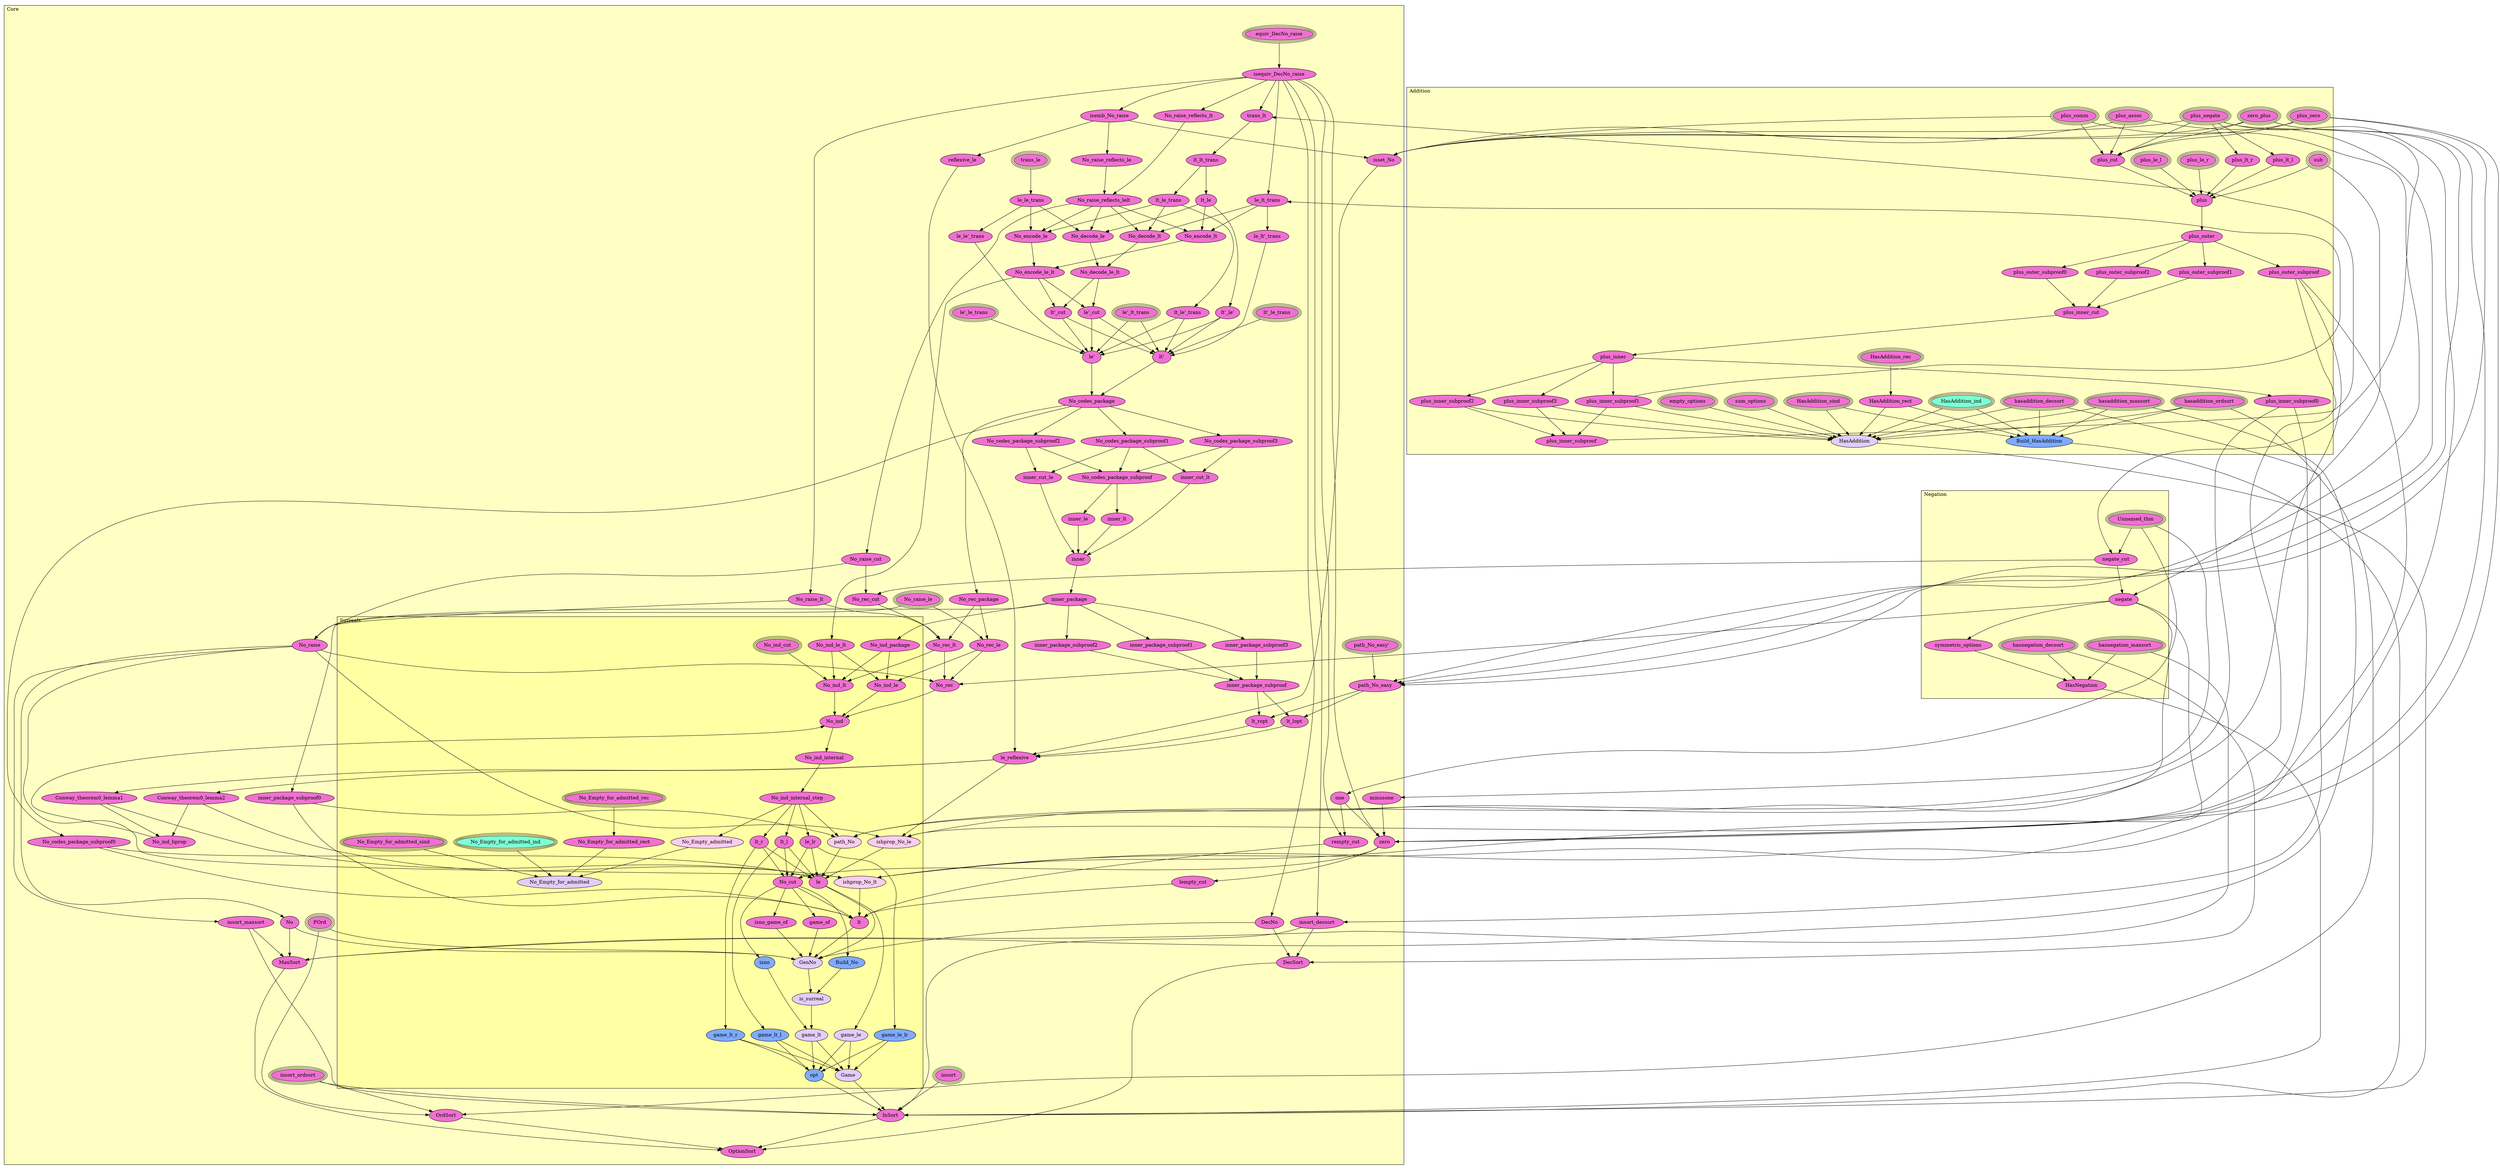 digraph HoTT_Spaces_No {
  graph [ratio=0.5]
  node [style=filled]
Addition_plus_negate [label="plus_negate", URL=<Addition.html#plus_negate>, peripheries=3, fillcolor="#F070D1"] ;
Addition_zero_plus [label="zero_plus", URL=<Addition.html#zero_plus>, peripheries=3, fillcolor="#F070D1"] ;
Core_Surreals_No_ind_cut [label="No_ind_cut", URL=<Core.html#Surreals.No_ind_cut>, peripheries=3, fillcolor="#F070D1"] ;
Addition_plus_zero [label="plus_zero", URL=<Addition.html#plus_zero>, peripheries=3, fillcolor="#F070D1"] ;
Core_Surreals_No_ind_le_lt [label="No_ind_le_lt", URL=<Core.html#Surreals.No_ind_le_lt>, fillcolor="#F070D1"] ;
Addition_plus_assoc [label="plus_assoc", URL=<Addition.html#plus_assoc>, peripheries=3, fillcolor="#F070D1"] ;
Core_Surreals_No_ind_package [label="No_ind_package", URL=<Core.html#Surreals.No_ind_package>, fillcolor="#F070D1"] ;
Addition_plus_comm [label="plus_comm", URL=<Addition.html#plus_comm>, peripheries=3, fillcolor="#F070D1"] ;
Core_Surreals_No_ind_lt [label="No_ind_lt", URL=<Core.html#Surreals.No_ind_lt>, fillcolor="#F070D1"] ;
Addition_plus_cut [label="plus_cut", URL=<Addition.html#plus_cut>, fillcolor="#F070D1"] ;
Core_Surreals_No_ind_le [label="No_ind_le", URL=<Core.html#Surreals.No_ind_le>, fillcolor="#F070D1"] ;
Addition_plus_lt_r [label="plus_lt_r", URL=<Addition.html#plus_lt_r>, fillcolor="#F070D1"] ;
Core_Surreals_No_ind [label="No_ind", URL=<Core.html#Surreals.No_ind>, fillcolor="#F070D1"] ;
Addition_plus_le_r [label="plus_le_r", URL=<Addition.html#plus_le_r>, peripheries=3, fillcolor="#F070D1"] ;
Core_Surreals_No_ind_internal [label="No_ind_internal", URL=<Core.html#Surreals.No_ind_internal>, fillcolor="#F070D1"] ;
Addition_plus_lt_l [label="plus_lt_l", URL=<Addition.html#plus_lt_l>, fillcolor="#F070D1"] ;
Core_Surreals_No_ind_internal_step [label="No_ind_internal_step", URL=<Core.html#Surreals.No_ind_internal_step>, fillcolor="#F070D1"] ;
Addition_plus_le_l [label="plus_le_l", URL=<Addition.html#plus_le_l>, peripheries=3, fillcolor="#F070D1"] ;
Core_Surreals_ishprop_No_lt [label="ishprop_No_lt", URL=<Core.html#Surreals.ishprop_No_lt>, fillcolor="#FACDEF"] ;
Addition_plus [label="plus", URL=<Addition.html#plus>, fillcolor="#F070D1"] ;
Core_Surreals_ishprop_No_le [label="ishprop_No_le", URL=<Core.html#Surreals.ishprop_No_le>, fillcolor="#FACDEF"] ;
Addition_plus_outer [label="plus_outer", URL=<Addition.html#plus_outer>, fillcolor="#F070D1"] ;
Core_Surreals_lt_r [label="lt_r", URL=<Core.html#Surreals.lt_r>, fillcolor="#F070D1"] ;
Addition_plus_outer_subproof2 [label="plus_outer_subproof2", URL=<Addition.html#plus_outer_subproof2>, fillcolor="#F070D1"] ;
Core_Surreals_lt_l [label="lt_l", URL=<Core.html#Surreals.lt_l>, fillcolor="#F070D1"] ;
Addition_plus_outer_subproof1 [label="plus_outer_subproof1", URL=<Addition.html#plus_outer_subproof1>, fillcolor="#F070D1"] ;
Core_Surreals_le_lr [label="le_lr", URL=<Core.html#Surreals.le_lr>, fillcolor="#F070D1"] ;
Addition_plus_outer_subproof0 [label="plus_outer_subproof0", URL=<Addition.html#plus_outer_subproof0>, fillcolor="#F070D1"] ;
Core_Surreals_path_No [label="path_No", URL=<Core.html#Surreals.path_No>, fillcolor="#FACDEF"] ;
Addition_plus_outer_subproof [label="plus_outer_subproof", URL=<Addition.html#plus_outer_subproof>, fillcolor="#F070D1"] ;
Core_Surreals_No_cut [label="No_cut", URL=<Core.html#Surreals.No_cut>, fillcolor="#F070D1"] ;
Addition_plus_inner_cut [label="plus_inner_cut", URL=<Addition.html#plus_inner_cut>, fillcolor="#F070D1"] ;
Core_Surreals_le [label="le", URL=<Core.html#Surreals.le>, fillcolor="#F070D1"] ;
Addition_plus_inner [label="plus_inner", URL=<Addition.html#plus_inner>, fillcolor="#F070D1"] ;
Core_Surreals_lt [label="lt", URL=<Core.html#Surreals.lt>, fillcolor="#F070D1"] ;
Addition_plus_inner_subproof3 [label="plus_inner_subproof3", URL=<Addition.html#plus_inner_subproof3>, fillcolor="#F070D1"] ;
Core_Surreals_isno_game_of [label="isno_game_of", URL=<Core.html#Surreals.isno_game_of>, fillcolor="#F070D1"] ;
Addition_plus_inner_subproof2 [label="plus_inner_subproof2", URL=<Addition.html#plus_inner_subproof2>, fillcolor="#F070D1"] ;
Core_Surreals_game_of [label="game_of", URL=<Core.html#Surreals.game_of>, fillcolor="#F070D1"] ;
Core_Surreals_Build_No [label="Build_No", URL=<Core.html#Surreals.Build_No>, fillcolor="#7FAAFF"] ;
Addition_plus_inner_subproof1 [label="plus_inner_subproof1", URL=<Addition.html#plus_inner_subproof1>, fillcolor="#F070D1"] ;
Core_Surreals_GenNo [label="GenNo", URL=<Core.html#Surreals.GenNo>, fillcolor="#E2CDFA"] ;
Addition_plus_inner_subproof0 [label="plus_inner_subproof0", URL=<Addition.html#plus_inner_subproof0>, fillcolor="#F070D1"] ;
Core_Surreals_isno [label="isno", URL=<Core.html#Surreals.isno>, fillcolor="#7FAAFF"] ;
Addition_plus_inner_subproof [label="plus_inner_subproof", URL=<Addition.html#plus_inner_subproof>, fillcolor="#F070D1"] ;
Core_Surreals_is_surreal [label="is_surreal", URL=<Core.html#Surreals.is_surreal>, fillcolor="#E2CDFA"] ;
Addition_hasaddition_decsort [label="hasaddition_decsort", URL=<Addition.html#hasaddition_decsort>, peripheries=3, fillcolor="#F070D1"] ;
Core_Surreals_game_lt_r [label="game_lt_r", URL=<Core.html#Surreals.game_lt_r>, fillcolor="#7FAAFF"] ;
Addition_hasaddition_ordsort [label="hasaddition_ordsort", URL=<Addition.html#hasaddition_ordsort>, peripheries=3, fillcolor="#F070D1"] ;
Core_Surreals_game_lt_l [label="game_lt_l", URL=<Core.html#Surreals.game_lt_l>, fillcolor="#7FAAFF"] ;
Addition_hasaddition_maxsort [label="hasaddition_maxsort", URL=<Addition.html#hasaddition_maxsort>, peripheries=3, fillcolor="#F070D1"] ;
Core_Surreals_game_lt [label="game_lt", URL=<Core.html#Surreals.game_lt>, fillcolor="#E2CDFA"] ;
Addition_sum_options [label="sum_options", URL=<Addition.html#sum_options>, peripheries=3, fillcolor="#F070D1"] ;
Core_Surreals_game_le_lr [label="game_le_lr", URL=<Core.html#Surreals.game_le_lr>, fillcolor="#7FAAFF"] ;
Addition_empty_options [label="empty_options", URL=<Addition.html#empty_options>, peripheries=3, fillcolor="#F070D1"] ;
Core_Surreals_game_le [label="game_le", URL=<Core.html#Surreals.game_le>, fillcolor="#E2CDFA"] ;
Addition_HasAddition_sind [label="HasAddition_sind", URL=<Addition.html#HasAddition_sind>, peripheries=3, fillcolor="#F070D1"] ;
Core_Surreals_opt [label="opt", URL=<Core.html#Surreals.opt>, fillcolor="#7FAAFF"] ;
Addition_HasAddition_rec [label="HasAddition_rec", URL=<Addition.html#HasAddition_rec>, peripheries=3, fillcolor="#F070D1"] ;
Core_Surreals_Game [label="Game", URL=<Core.html#Surreals.Game>, fillcolor="#E2CDFA"] ;
Addition_HasAddition_ind [label="HasAddition_ind", URL=<Addition.html#HasAddition_ind>, peripheries=3, fillcolor="#7FFFD4"] ;
Core_Surreals_No_Empty_admitted [label="No_Empty_admitted", URL=<Core.html#Surreals.No_Empty_admitted>, fillcolor="#FACDEF"] ;
Addition_HasAddition_rect [label="HasAddition_rect", URL=<Addition.html#HasAddition_rect>, fillcolor="#F070D1"] ;
Addition_Build_HasAddition [label="Build_HasAddition", URL=<Addition.html#Build_HasAddition>, fillcolor="#7FAAFF"] ;
Core_Surreals_No_Empty_for_admitted_sind [label="No_Empty_for_admitted_sind", URL=<Core.html#Surreals.No_Empty_for_admitted_sind>, peripheries=3, fillcolor="#F070D1"] ;
Addition_HasAddition [label="HasAddition", URL=<Addition.html#HasAddition>, fillcolor="#E2CDFA"] ;
Core_Surreals_No_Empty_for_admitted_rec [label="No_Empty_for_admitted_rec", URL=<Core.html#Surreals.No_Empty_for_admitted_rec>, peripheries=3, fillcolor="#F070D1"] ;
Core_Surreals_No_Empty_for_admitted_ind [label="No_Empty_for_admitted_ind", URL=<Core.html#Surreals.No_Empty_for_admitted_ind>, peripheries=3, fillcolor="#7FFFD4"] ;
Core_Surreals_No_Empty_for_admitted_rect [label="No_Empty_for_admitted_rect", URL=<Core.html#Surreals.No_Empty_for_admitted_rect>, fillcolor="#F070D1"] ;
Core_Surreals_No_Empty_for_admitted [label="No_Empty_for_admitted", URL=<Core.html#Surreals.No_Empty_for_admitted>, fillcolor="#E2CDFA"] ;
Negation_Unnamed_thm [label="Unnamed_thm", URL=<Negation.html#Unnamed_thm>, peripheries=3, fillcolor="#F070D1"] ;
Negation_negate_cut [label="negate_cut", URL=<Negation.html#negate_cut>, fillcolor="#F070D1"] ;
Negation_negate [label="negate", URL=<Negation.html#negate>, fillcolor="#F070D1"] ;
Negation_hasnegation_decsort [label="hasnegation_decsort", URL=<Negation.html#hasnegation_decsort>, peripheries=3, fillcolor="#F070D1"] ;
Negation_hasnegation_maxsort [label="hasnegation_maxsort", URL=<Negation.html#hasnegation_maxsort>, peripheries=3, fillcolor="#F070D1"] ;
Negation_symmetric_options [label="symmetric_options", URL=<Negation.html#symmetric_options>, fillcolor="#F070D1"] ;
Negation_HasNegation [label="HasNegation", URL=<Negation.html#HasNegation>, fillcolor="#F070D1"] ;
Core_equiv_DecNo_raise [label="equiv_DecNo_raise", URL=<Core.html#equiv_DecNo_raise>, peripheries=3, fillcolor="#F070D1"] ;
Core_isequiv_DecNo_raise [label="isequiv_DecNo_raise", URL=<Core.html#isequiv_DecNo_raise>, fillcolor="#F070D1"] ;
Core_insort_decsort [label="insort_decsort", URL=<Core.html#insort_decsort>, fillcolor="#F070D1"] ;
Core_DecNo [label="DecNo", URL=<Core.html#DecNo>, fillcolor="#F070D1"] ;
Core_DecSort [label="DecSort", URL=<Core.html#DecSort>, fillcolor="#F070D1"] ;
Core_insort_ordsort [label="insort_ordsort", URL=<Core.html#insort_ordsort>, peripheries=3, fillcolor="#F070D1"] ;
Core_POrd [label="POrd", URL=<Core.html#POrd>, peripheries=3, fillcolor="#F070D1"] ;
Core_OrdSort [label="OrdSort", URL=<Core.html#OrdSort>, fillcolor="#F070D1"] ;
Core_isemb_No_raise [label="isemb_No_raise", URL=<Core.html#isemb_No_raise>, fillcolor="#F070D1"] ;
Core_No_raise_reflects_lt [label="No_raise_reflects_lt", URL=<Core.html#No_raise_reflects_lt>, fillcolor="#F070D1"] ;
Core_No_raise_reflects_le [label="No_raise_reflects_le", URL=<Core.html#No_raise_reflects_le>, fillcolor="#F070D1"] ;
Core_No_raise_reflects_lelt [label="No_raise_reflects_lelt", URL=<Core.html#No_raise_reflects_lelt>, fillcolor="#F070D1"] ;
Core_No_raise_lt [label="No_raise_lt", URL=<Core.html#No_raise_lt>, fillcolor="#F070D1"] ;
Core_No_raise_le [label="No_raise_le", URL=<Core.html#No_raise_le>, peripheries=3, fillcolor="#F070D1"] ;
Core_No_raise_cut [label="No_raise_cut", URL=<Core.html#No_raise_cut>, fillcolor="#F070D1"] ;
Core_No_raise [label="No_raise", URL=<Core.html#No_raise>, fillcolor="#F070D1"] ;
Core_insort_maxsort [label="insort_maxsort", URL=<Core.html#insort_maxsort>, fillcolor="#F070D1"] ;
Core_No [label="No", URL=<Core.html#No>, fillcolor="#F070D1"] ;
Core_MaxSort [label="MaxSort", URL=<Core.html#MaxSort>, fillcolor="#F070D1"] ;
Core_trans_lt [label="trans_lt", URL=<Core.html#trans_lt>, fillcolor="#F070D1"] ;
Core_lt_lt_trans [label="lt_lt_trans", URL=<Core.html#lt_lt_trans>, fillcolor="#F070D1"] ;
Core_lt_le_trans [label="lt_le_trans", URL=<Core.html#lt_le_trans>, fillcolor="#F070D1"] ;
Core_le_lt_trans [label="le_lt_trans", URL=<Core.html#le_lt_trans>, fillcolor="#F070D1"] ;
Core_trans_le [label="trans_le", URL=<Core.html#trans_le>, peripheries=3, fillcolor="#F070D1"] ;
Core_le_le_trans [label="le_le_trans", URL=<Core.html#le_le_trans>, fillcolor="#F070D1"] ;
Core_lt_le [label="lt_le", URL=<Core.html#lt_le>, fillcolor="#F070D1"] ;
Core_No_decode_lt [label="No_decode_lt", URL=<Core.html#No_decode_lt>, fillcolor="#F070D1"] ;
Core_No_decode_le [label="No_decode_le", URL=<Core.html#No_decode_le>, fillcolor="#F070D1"] ;
Core_No_encode_lt [label="No_encode_lt", URL=<Core.html#No_encode_lt>, fillcolor="#F070D1"] ;
Core_No_encode_le [label="No_encode_le", URL=<Core.html#No_encode_le>, fillcolor="#F070D1"] ;
Core_No_decode_le_lt [label="No_decode_le_lt", URL=<Core.html#No_decode_le_lt>, fillcolor="#F070D1"] ;
Core_No_encode_le_lt [label="No_encode_le_lt", URL=<Core.html#No_encode_le_lt>, fillcolor="#F070D1"] ;
Core_lt__cut [label="lt'_cut", URL=<Core.html#lt'_cut>, fillcolor="#F070D1"] ;
Core_le__cut [label="le'_cut", URL=<Core.html#le'_cut>, fillcolor="#F070D1"] ;
Core_lt__le_trans [label="lt'_le_trans", URL=<Core.html#lt'_le_trans>, peripheries=3, fillcolor="#F070D1"] ;
Core_le__lt_trans [label="le'_lt_trans", URL=<Core.html#le'_lt_trans>, peripheries=3, fillcolor="#F070D1"] ;
Core_le__le_trans [label="le'_le_trans", URL=<Core.html#le'_le_trans>, peripheries=3, fillcolor="#F070D1"] ;
Core_lt_le__trans [label="lt_le'_trans", URL=<Core.html#lt_le'_trans>, fillcolor="#F070D1"] ;
Core_le_lt__trans [label="le_lt'_trans", URL=<Core.html#le_lt'_trans>, fillcolor="#F070D1"] ;
Core_le_le__trans [label="le_le'_trans", URL=<Core.html#le_le'_trans>, fillcolor="#F070D1"] ;
Core_lt__le_ [label="lt'_le'", URL=<Core.html#lt'_le'>, fillcolor="#F070D1"] ;
Core_lt_ [label="lt'", URL=<Core.html#lt'>, fillcolor="#F070D1"] ;
Core_le_ [label="le'", URL=<Core.html#le'>, fillcolor="#F070D1"] ;
Core_No_codes_package [label="No_codes_package", URL=<Core.html#No_codes_package>, fillcolor="#F070D1"] ;
Core_No_codes_package_subproof3 [label="No_codes_package_subproof3", URL=<Core.html#No_codes_package_subproof3>, fillcolor="#F070D1"] ;
Core_No_codes_package_subproof2 [label="No_codes_package_subproof2", URL=<Core.html#No_codes_package_subproof2>, fillcolor="#F070D1"] ;
Core_No_codes_package_subproof1 [label="No_codes_package_subproof1", URL=<Core.html#No_codes_package_subproof1>, fillcolor="#F070D1"] ;
Core_No_codes_package_subproof0 [label="No_codes_package_subproof0", URL=<Core.html#No_codes_package_subproof0>, fillcolor="#F070D1"] ;
Core_No_codes_package_subproof [label="No_codes_package_subproof", URL=<Core.html#No_codes_package_subproof>, fillcolor="#F070D1"] ;
Core_inner_lt [label="inner_lt", URL=<Core.html#inner_lt>, fillcolor="#F070D1"] ;
Core_inner_le [label="inner_le", URL=<Core.html#inner_le>, fillcolor="#F070D1"] ;
Core_inner_cut_lt [label="inner_cut_lt", URL=<Core.html#inner_cut_lt>, fillcolor="#F070D1"] ;
Core_inner_cut_le [label="inner_cut_le", URL=<Core.html#inner_cut_le>, fillcolor="#F070D1"] ;
Core_inner [label="inner", URL=<Core.html#inner>, fillcolor="#F070D1"] ;
Core_inner_package [label="inner_package", URL=<Core.html#inner_package>, fillcolor="#F070D1"] ;
Core_inner_package_subproof3 [label="inner_package_subproof3", URL=<Core.html#inner_package_subproof3>, fillcolor="#F070D1"] ;
Core_inner_package_subproof2 [label="inner_package_subproof2", URL=<Core.html#inner_package_subproof2>, fillcolor="#F070D1"] ;
Core_inner_package_subproof1 [label="inner_package_subproof1", URL=<Core.html#inner_package_subproof1>, fillcolor="#F070D1"] ;
Core_inner_package_subproof0 [label="inner_package_subproof0", URL=<Core.html#inner_package_subproof0>, fillcolor="#F070D1"] ;
Core_inner_package_subproof [label="inner_package_subproof", URL=<Core.html#inner_package_subproof>, fillcolor="#F070D1"] ;
Core_path_No_easy_ [label="path_No_easy'", URL=<Core.html#path_No_easy'>, peripheries=3, fillcolor="#F070D1"] ;
Core_path_No_easy [label="path_No_easy", URL=<Core.html#path_No_easy>, fillcolor="#F070D1"] ;
Core_isset_No [label="isset_No", URL=<Core.html#isset_No>, fillcolor="#F070D1"] ;
Core_lt_ropt [label="lt_ropt", URL=<Core.html#lt_ropt>, fillcolor="#F070D1"] ;
Core_lt_lopt [label="lt_lopt", URL=<Core.html#lt_lopt>, fillcolor="#F070D1"] ;
Core_reflexive_le [label="reflexive_le", URL=<Core.html#reflexive_le>, fillcolor="#F070D1"] ;
Core_le_reflexive [label="le_reflexive", URL=<Core.html#le_reflexive>, fillcolor="#F070D1"] ;
Core_Conway_theorem0_lemma2 [label="Conway_theorem0_lemma2", URL=<Core.html#Conway_theorem0_lemma2>, fillcolor="#F070D1"] ;
Core_Conway_theorem0_lemma1 [label="Conway_theorem0_lemma1", URL=<Core.html#Conway_theorem0_lemma1>, fillcolor="#F070D1"] ;
Core_No_rec_cut [label="No_rec_cut", URL=<Core.html#No_rec_cut>, fillcolor="#F070D1"] ;
Core_No_rec_package [label="No_rec_package", URL=<Core.html#No_rec_package>, fillcolor="#F070D1"] ;
Core_No_rec_lt [label="No_rec_lt", URL=<Core.html#No_rec_lt>, fillcolor="#F070D1"] ;
Core_No_rec_le [label="No_rec_le", URL=<Core.html#No_rec_le>, fillcolor="#F070D1"] ;
Core_No_rec [label="No_rec", URL=<Core.html#No_rec>, fillcolor="#F070D1"] ;
Core_No_ind_hprop [label="No_ind_hprop", URL=<Core.html#No_ind_hprop>, fillcolor="#F070D1"] ;
Core_minusone [label="minusone", URL=<Core.html#minusone>, fillcolor="#F070D1"] ;
Core_one [label="one", URL=<Core.html#one>, fillcolor="#F070D1"] ;
Core_zero [label="zero", URL=<Core.html#zero>, fillcolor="#F070D1"] ;
Core_lempty_cut [label="lempty_cut", URL=<Core.html#lempty_cut>, fillcolor="#F070D1"] ;
Core_rempty_cut [label="rempty_cut", URL=<Core.html#rempty_cut>, fillcolor="#F070D1"] ;
Core_insort [label="insort", URL=<Core.html#insort>, peripheries=3, fillcolor="#F070D1"] ;
Core_InSort [label="InSort", URL=<Core.html#InSort>, fillcolor="#F070D1"] ;
Core_OptionSort [label="OptionSort", URL=<Core.html#OptionSort>, fillcolor="#F070D1"] ;
Addition_sub [label="sub", URL=<Addition.html#sub>, peripheries=3, fillcolor="#F070D1"] ;
  Addition_plus_negate -> Negation_negate_cut [] ;
  Addition_plus_negate -> Core_isset_No [] ;
  Addition_plus_negate -> Core_zero [] ;
  Addition_plus_negate -> Addition_plus_cut [] ;
  Addition_plus_negate -> Addition_plus_lt_r [] ;
  Addition_plus_negate -> Addition_plus_lt_l [] ;
  Addition_zero_plus -> Core_path_No_easy [] ;
  Addition_zero_plus -> Core_isset_No [] ;
  Addition_zero_plus -> Core_zero [] ;
  Addition_zero_plus -> Addition_plus_cut [] ;
  Core_Surreals_No_ind_cut -> Core_Surreals_No_ind_lt [] ;
  Addition_plus_zero -> Core_path_No_easy [] ;
  Addition_plus_zero -> Core_isset_No [] ;
  Addition_plus_zero -> Core_zero [] ;
  Addition_plus_zero -> Addition_plus_cut [] ;
  Core_Surreals_No_ind_le_lt -> Core_Surreals_No_ind_lt [] ;
  Core_Surreals_No_ind_le_lt -> Core_Surreals_No_ind_le [] ;
  Addition_plus_assoc -> Core_path_No_easy [] ;
  Addition_plus_assoc -> Core_isset_No [] ;
  Addition_plus_assoc -> Addition_plus_cut [] ;
  Core_Surreals_No_ind_package -> Core_Surreals_No_ind_lt [] ;
  Core_Surreals_No_ind_package -> Core_Surreals_No_ind_le [] ;
  Addition_plus_comm -> Core_path_No_easy [] ;
  Addition_plus_comm -> Core_isset_No [] ;
  Addition_plus_comm -> Addition_plus_cut [] ;
  Core_Surreals_No_ind_lt -> Core_Surreals_No_ind [] ;
  Addition_plus_cut -> Addition_plus [] ;
  Core_Surreals_No_ind_le -> Core_Surreals_No_ind [] ;
  Addition_plus_lt_r -> Addition_plus [] ;
  Core_Surreals_No_ind -> Core_Surreals_No_ind_internal [] ;
  Addition_plus_le_r -> Addition_plus [] ;
  Core_Surreals_No_ind_internal -> Core_Surreals_No_ind_internal_step [] ;
  Addition_plus_lt_l -> Addition_plus [] ;
  Core_Surreals_No_ind_internal_step -> Core_Surreals_lt_r [] ;
  Core_Surreals_No_ind_internal_step -> Core_Surreals_lt_l [] ;
  Core_Surreals_No_ind_internal_step -> Core_Surreals_le_lr [] ;
  Core_Surreals_No_ind_internal_step -> Core_Surreals_path_No [] ;
  Core_Surreals_No_ind_internal_step -> Core_Surreals_No_Empty_admitted [] ;
  Addition_plus_le_l -> Addition_plus [] ;
  Core_Surreals_ishprop_No_lt -> Core_Surreals_lt [] ;
  Addition_plus -> Addition_plus_outer [] ;
  Core_Surreals_ishprop_No_le -> Core_Surreals_le [] ;
  Addition_plus_outer -> Addition_plus_outer_subproof2 [] ;
  Addition_plus_outer -> Addition_plus_outer_subproof1 [] ;
  Addition_plus_outer -> Addition_plus_outer_subproof0 [] ;
  Addition_plus_outer -> Addition_plus_outer_subproof [] ;
  Core_Surreals_lt_r -> Core_Surreals_No_cut [] ;
  Core_Surreals_lt_r -> Core_Surreals_le [] ;
  Core_Surreals_lt_r -> Core_Surreals_game_lt_r [] ;
  Addition_plus_outer_subproof2 -> Addition_plus_inner_cut [] ;
  Core_Surreals_lt_l -> Core_Surreals_No_cut [] ;
  Core_Surreals_lt_l -> Core_Surreals_le [] ;
  Core_Surreals_lt_l -> Core_Surreals_game_lt_l [] ;
  Addition_plus_outer_subproof1 -> Addition_plus_inner_cut [] ;
  Core_Surreals_le_lr -> Core_Surreals_No_cut [] ;
  Core_Surreals_le_lr -> Core_Surreals_le [] ;
  Core_Surreals_le_lr -> Core_Surreals_game_le_lr [] ;
  Addition_plus_outer_subproof0 -> Addition_plus_inner_cut [] ;
  Core_Surreals_path_No -> Core_Surreals_le [] ;
  Addition_plus_outer_subproof -> Core_Surreals_ishprop_No_lt [] ;
  Addition_plus_outer_subproof -> Core_Surreals_ishprop_No_le [] ;
  Addition_plus_outer_subproof -> Core_Surreals_path_No [] ;
  Core_Surreals_No_cut -> Core_Surreals_lt [] ;
  Core_Surreals_No_cut -> Core_Surreals_isno_game_of [] ;
  Core_Surreals_No_cut -> Core_Surreals_game_of [] ;
  Core_Surreals_No_cut -> Core_Surreals_Build_No [] ;
  Core_Surreals_No_cut -> Core_Surreals_isno [] ;
  Addition_plus_inner_cut -> Addition_plus_inner [] ;
  Core_Surreals_le -> Core_Surreals_GenNo [] ;
  Core_Surreals_le -> Core_Surreals_game_le [] ;
  Addition_plus_inner -> Addition_plus_inner_subproof3 [] ;
  Addition_plus_inner -> Addition_plus_inner_subproof2 [] ;
  Addition_plus_inner -> Addition_plus_inner_subproof1 [] ;
  Addition_plus_inner -> Addition_plus_inner_subproof0 [] ;
  Core_Surreals_lt -> Core_Surreals_GenNo [] ;
  Addition_plus_inner_subproof3 -> Addition_plus_inner_subproof [] ;
  Addition_plus_inner_subproof3 -> Addition_HasAddition [] ;
  Core_Surreals_isno_game_of -> Core_Surreals_GenNo [] ;
  Addition_plus_inner_subproof2 -> Addition_plus_inner_subproof [] ;
  Addition_plus_inner_subproof2 -> Addition_HasAddition [] ;
  Core_Surreals_game_of -> Core_Surreals_GenNo [] ;
  Core_Surreals_Build_No -> Core_Surreals_is_surreal [] ;
  Addition_plus_inner_subproof1 -> Core_le_lt_trans [] ;
  Addition_plus_inner_subproof1 -> Addition_plus_inner_subproof [] ;
  Addition_plus_inner_subproof1 -> Addition_HasAddition [] ;
  Core_Surreals_GenNo -> Core_Surreals_is_surreal [] ;
  Addition_plus_inner_subproof0 -> Core_Surreals_ishprop_No_lt [] ;
  Addition_plus_inner_subproof0 -> Core_Surreals_path_No [] ;
  Core_Surreals_isno -> Core_Surreals_game_lt [] ;
  Addition_plus_inner_subproof -> Core_trans_lt [] ;
  Core_Surreals_is_surreal -> Core_Surreals_game_lt [] ;
  Addition_hasaddition_decsort -> Core_insort_decsort [] ;
  Addition_hasaddition_decsort -> Addition_Build_HasAddition [] ;
  Addition_hasaddition_decsort -> Addition_HasAddition [] ;
  Core_Surreals_game_lt_r -> Core_Surreals_opt [] ;
  Core_Surreals_game_lt_r -> Core_Surreals_Game [] ;
  Addition_hasaddition_ordsort -> Core_OrdSort [] ;
  Addition_hasaddition_ordsort -> Addition_Build_HasAddition [] ;
  Addition_hasaddition_ordsort -> Addition_HasAddition [] ;
  Core_Surreals_game_lt_l -> Core_Surreals_opt [] ;
  Core_Surreals_game_lt_l -> Core_Surreals_Game [] ;
  Addition_hasaddition_maxsort -> Core_MaxSort [] ;
  Addition_hasaddition_maxsort -> Addition_Build_HasAddition [] ;
  Addition_hasaddition_maxsort -> Addition_HasAddition [] ;
  Core_Surreals_game_lt -> Core_Surreals_opt [] ;
  Core_Surreals_game_lt -> Core_Surreals_Game [] ;
  Addition_sum_options -> Addition_HasAddition [] ;
  Core_Surreals_game_le_lr -> Core_Surreals_opt [] ;
  Core_Surreals_game_le_lr -> Core_Surreals_Game [] ;
  Addition_empty_options -> Addition_HasAddition [] ;
  Core_Surreals_game_le -> Core_Surreals_opt [] ;
  Core_Surreals_game_le -> Core_Surreals_Game [] ;
  Addition_HasAddition_sind -> Addition_Build_HasAddition [] ;
  Addition_HasAddition_sind -> Addition_HasAddition [] ;
  Core_Surreals_opt -> Core_InSort [] ;
  Addition_HasAddition_rec -> Addition_HasAddition_rect [] ;
  Core_Surreals_Game -> Core_InSort [] ;
  Addition_HasAddition_ind -> Addition_Build_HasAddition [] ;
  Addition_HasAddition_ind -> Addition_HasAddition [] ;
  Core_Surreals_No_Empty_admitted -> Core_Surreals_No_Empty_for_admitted [] ;
  Addition_HasAddition_rect -> Addition_Build_HasAddition [] ;
  Addition_HasAddition_rect -> Addition_HasAddition [] ;
  Addition_Build_HasAddition -> Core_InSort [] ;
  Core_Surreals_No_Empty_for_admitted_sind -> Core_Surreals_No_Empty_for_admitted [] ;
  Addition_HasAddition -> Core_InSort [] ;
  Core_Surreals_No_Empty_for_admitted_rec -> Core_Surreals_No_Empty_for_admitted_rect [] ;
  Core_Surreals_No_Empty_for_admitted_ind -> Core_Surreals_No_Empty_for_admitted [] ;
  Core_Surreals_No_Empty_for_admitted_rect -> Core_Surreals_No_Empty_for_admitted [] ;
  Negation_Unnamed_thm -> Negation_negate_cut [] ;
  Negation_Unnamed_thm -> Core_minusone [] ;
  Negation_Unnamed_thm -> Core_one [] ;
  Negation_negate_cut -> Negation_negate [] ;
  Negation_negate_cut -> Core_No_rec_cut [] ;
  Negation_negate -> Core_Surreals_ishprop_No_lt [] ;
  Negation_negate -> Core_Surreals_ishprop_No_le [] ;
  Negation_negate -> Negation_symmetric_options [] ;
  Negation_negate -> Core_No_rec [] ;
  Negation_hasnegation_decsort -> Negation_HasNegation [] ;
  Negation_hasnegation_decsort -> Core_DecSort [] ;
  Negation_hasnegation_maxsort -> Negation_HasNegation [] ;
  Negation_hasnegation_maxsort -> Core_MaxSort [] ;
  Negation_symmetric_options -> Negation_HasNegation [] ;
  Negation_HasNegation -> Core_InSort [] ;
  Core_equiv_DecNo_raise -> Core_isequiv_DecNo_raise [] ;
  Core_isequiv_DecNo_raise -> Core_insort_decsort [] ;
  Core_isequiv_DecNo_raise -> Core_DecNo [] ;
  Core_isequiv_DecNo_raise -> Core_isemb_No_raise [] ;
  Core_isequiv_DecNo_raise -> Core_No_raise_reflects_lt [] ;
  Core_isequiv_DecNo_raise -> Core_No_raise_lt [] ;
  Core_isequiv_DecNo_raise -> Core_trans_lt [] ;
  Core_isequiv_DecNo_raise -> Core_le_lt_trans [] ;
  Core_isequiv_DecNo_raise -> Core_zero [] ;
  Core_isequiv_DecNo_raise -> Core_rempty_cut [] ;
  Core_insort_decsort -> Core_DecSort [] ;
  Core_insort_decsort -> Core_InSort [] ;
  Core_DecNo -> Core_Surreals_GenNo [] ;
  Core_DecNo -> Core_DecSort [] ;
  Core_DecSort -> Core_OptionSort [] ;
  Core_insort_ordsort -> Core_OrdSort [] ;
  Core_insort_ordsort -> Core_InSort [] ;
  Core_POrd -> Core_Surreals_GenNo [] ;
  Core_POrd -> Core_OrdSort [] ;
  Core_OrdSort -> Core_OptionSort [] ;
  Core_isemb_No_raise -> Core_No_raise_reflects_le [] ;
  Core_isemb_No_raise -> Core_isset_No [] ;
  Core_isemb_No_raise -> Core_reflexive_le [] ;
  Core_No_raise_reflects_lt -> Core_No_raise_reflects_lelt [] ;
  Core_No_raise_reflects_le -> Core_No_raise_reflects_lelt [] ;
  Core_No_raise_reflects_lelt -> Core_No_raise_cut [] ;
  Core_No_raise_reflects_lelt -> Core_No_decode_lt [] ;
  Core_No_raise_reflects_lelt -> Core_No_decode_le [] ;
  Core_No_raise_reflects_lelt -> Core_No_encode_lt [] ;
  Core_No_raise_reflects_lelt -> Core_No_encode_le [] ;
  Core_No_raise_lt -> Core_No_raise [] ;
  Core_No_raise_lt -> Core_No_rec_lt [] ;
  Core_No_raise_le -> Core_No_raise [] ;
  Core_No_raise_le -> Core_No_rec_le [] ;
  Core_No_raise_cut -> Core_No_raise [] ;
  Core_No_raise_cut -> Core_No_rec_cut [] ;
  Core_No_raise -> Core_Surreals_ishprop_No_lt [] ;
  Core_No_raise -> Core_Surreals_ishprop_No_le [] ;
  Core_No_raise -> Core_insort_maxsort [] ;
  Core_No_raise -> Core_No [] ;
  Core_No_raise -> Core_No_rec [] ;
  Core_insort_maxsort -> Core_MaxSort [] ;
  Core_insort_maxsort -> Core_InSort [] ;
  Core_No -> Core_Surreals_GenNo [] ;
  Core_No -> Core_MaxSort [] ;
  Core_MaxSort -> Core_OptionSort [] ;
  Core_trans_lt -> Core_lt_lt_trans [] ;
  Core_lt_lt_trans -> Core_lt_le_trans [] ;
  Core_lt_lt_trans -> Core_lt_le [] ;
  Core_lt_le_trans -> Core_No_decode_lt [] ;
  Core_lt_le_trans -> Core_No_encode_le [] ;
  Core_lt_le_trans -> Core_lt_le__trans [] ;
  Core_le_lt_trans -> Core_No_decode_lt [] ;
  Core_le_lt_trans -> Core_No_encode_lt [] ;
  Core_le_lt_trans -> Core_le_lt__trans [] ;
  Core_trans_le -> Core_le_le_trans [] ;
  Core_le_le_trans -> Core_No_decode_le [] ;
  Core_le_le_trans -> Core_No_encode_le [] ;
  Core_le_le_trans -> Core_le_le__trans [] ;
  Core_lt_le -> Core_No_decode_le [] ;
  Core_lt_le -> Core_No_encode_lt [] ;
  Core_lt_le -> Core_lt__le_ [] ;
  Core_No_decode_lt -> Core_No_decode_le_lt [] ;
  Core_No_decode_le -> Core_No_decode_le_lt [] ;
  Core_No_encode_lt -> Core_No_encode_le_lt [] ;
  Core_No_encode_le -> Core_No_encode_le_lt [] ;
  Core_No_decode_le_lt -> Core_lt__cut [] ;
  Core_No_decode_le_lt -> Core_le__cut [] ;
  Core_No_encode_le_lt -> Core_Surreals_No_ind_le_lt [] ;
  Core_No_encode_le_lt -> Core_lt__cut [] ;
  Core_No_encode_le_lt -> Core_le__cut [] ;
  Core_lt__cut -> Core_lt_ [] ;
  Core_lt__cut -> Core_le_ [] ;
  Core_le__cut -> Core_lt_ [] ;
  Core_le__cut -> Core_le_ [] ;
  Core_lt__le_trans -> Core_lt_ [] ;
  Core_le__lt_trans -> Core_lt_ [] ;
  Core_le__lt_trans -> Core_le_ [] ;
  Core_le__le_trans -> Core_le_ [] ;
  Core_lt_le__trans -> Core_lt_ [] ;
  Core_lt_le__trans -> Core_le_ [] ;
  Core_le_lt__trans -> Core_lt_ [] ;
  Core_le_le__trans -> Core_le_ [] ;
  Core_lt__le_ -> Core_lt_ [] ;
  Core_lt__le_ -> Core_le_ [] ;
  Core_lt_ -> Core_No_codes_package [] ;
  Core_le_ -> Core_No_codes_package [] ;
  Core_No_codes_package -> Core_No_codes_package_subproof3 [] ;
  Core_No_codes_package -> Core_No_codes_package_subproof2 [] ;
  Core_No_codes_package -> Core_No_codes_package_subproof1 [] ;
  Core_No_codes_package -> Core_No_codes_package_subproof0 [] ;
  Core_No_codes_package -> Core_No_rec_package [] ;
  Core_No_codes_package_subproof3 -> Core_No_codes_package_subproof [] ;
  Core_No_codes_package_subproof3 -> Core_inner_cut_lt [] ;
  Core_No_codes_package_subproof2 -> Core_No_codes_package_subproof [] ;
  Core_No_codes_package_subproof2 -> Core_inner_cut_le [] ;
  Core_No_codes_package_subproof1 -> Core_No_codes_package_subproof [] ;
  Core_No_codes_package_subproof1 -> Core_inner_cut_lt [] ;
  Core_No_codes_package_subproof1 -> Core_inner_cut_le [] ;
  Core_No_codes_package_subproof0 -> Core_Surreals_le [] ;
  Core_No_codes_package_subproof0 -> Core_Surreals_lt [] ;
  Core_No_codes_package_subproof -> Core_inner_lt [] ;
  Core_No_codes_package_subproof -> Core_inner_le [] ;
  Core_inner_lt -> Core_inner [] ;
  Core_inner_le -> Core_inner [] ;
  Core_inner_cut_lt -> Core_inner [] ;
  Core_inner_cut_le -> Core_inner [] ;
  Core_inner -> Core_inner_package [] ;
  Core_inner_package -> Core_Surreals_No_ind_package [] ;
  Core_inner_package -> Core_inner_package_subproof3 [] ;
  Core_inner_package -> Core_inner_package_subproof2 [] ;
  Core_inner_package -> Core_inner_package_subproof1 [] ;
  Core_inner_package -> Core_inner_package_subproof0 [] ;
  Core_inner_package_subproof3 -> Core_inner_package_subproof [] ;
  Core_inner_package_subproof2 -> Core_inner_package_subproof [] ;
  Core_inner_package_subproof1 -> Core_inner_package_subproof [] ;
  Core_inner_package_subproof0 -> Core_Surreals_path_No [] ;
  Core_inner_package_subproof0 -> Core_Surreals_lt [] ;
  Core_inner_package_subproof -> Core_lt_ropt [] ;
  Core_inner_package_subproof -> Core_lt_lopt [] ;
  Core_path_No_easy_ -> Core_path_No_easy [] ;
  Core_path_No_easy -> Core_lt_ropt [] ;
  Core_path_No_easy -> Core_lt_lopt [] ;
  Core_isset_No -> Core_le_reflexive [] ;
  Core_lt_ropt -> Core_le_reflexive [] ;
  Core_lt_lopt -> Core_le_reflexive [] ;
  Core_reflexive_le -> Core_le_reflexive [] ;
  Core_le_reflexive -> Core_Surreals_ishprop_No_le [] ;
  Core_le_reflexive -> Core_Conway_theorem0_lemma2 [] ;
  Core_le_reflexive -> Core_Conway_theorem0_lemma1 [] ;
  Core_Conway_theorem0_lemma2 -> Core_Surreals_ishprop_No_lt [] ;
  Core_Conway_theorem0_lemma2 -> Core_No_ind_hprop [] ;
  Core_Conway_theorem0_lemma1 -> Core_Surreals_ishprop_No_lt [] ;
  Core_Conway_theorem0_lemma1 -> Core_No_ind_hprop [] ;
  Core_No_rec_cut -> Core_No_rec_lt [] ;
  Core_No_rec_package -> Core_No_rec_lt [] ;
  Core_No_rec_package -> Core_No_rec_le [] ;
  Core_No_rec_lt -> Core_Surreals_No_ind_lt [] ;
  Core_No_rec_lt -> Core_No_rec [] ;
  Core_No_rec_le -> Core_Surreals_No_ind_le [] ;
  Core_No_rec_le -> Core_No_rec [] ;
  Core_No_rec -> Core_Surreals_No_ind [] ;
  Core_No_ind_hprop -> Core_Surreals_No_ind [] ;
  Core_minusone -> Core_zero [] ;
  Core_one -> Core_zero [] ;
  Core_one -> Core_rempty_cut [] ;
  Core_zero -> Core_Surreals_No_cut [] ;
  Core_zero -> Core_lempty_cut [] ;
  Core_lempty_cut -> Core_Surreals_lt [] ;
  Core_rempty_cut -> Core_Surreals_lt [] ;
  Core_insort -> Core_InSort [] ;
  Core_InSort -> Core_OptionSort [] ;
  Addition_sub -> Negation_negate [] ;
  Addition_sub -> Addition_plus [] ;
subgraph cluster_Addition { label="Addition"; fillcolor="#FFFFC3"; labeljust=l; style=filled 
Addition_sub; Addition_HasAddition; Addition_Build_HasAddition; Addition_HasAddition_rect; Addition_HasAddition_ind; Addition_HasAddition_rec; Addition_HasAddition_sind; Addition_empty_options; Addition_sum_options; Addition_hasaddition_maxsort; Addition_hasaddition_ordsort; Addition_hasaddition_decsort; Addition_plus_inner_subproof; Addition_plus_inner_subproof0; Addition_plus_inner_subproof1; Addition_plus_inner_subproof2; Addition_plus_inner_subproof3; Addition_plus_inner; Addition_plus_inner_cut; Addition_plus_outer_subproof; Addition_plus_outer_subproof0; Addition_plus_outer_subproof1; Addition_plus_outer_subproof2; Addition_plus_outer; Addition_plus; Addition_plus_le_l; Addition_plus_lt_l; Addition_plus_le_r; Addition_plus_lt_r; Addition_plus_cut; Addition_plus_comm; Addition_plus_assoc; Addition_plus_zero; Addition_zero_plus; Addition_plus_negate; };
subgraph cluster_Core { label="Core"; fillcolor="#FFFFC3"; labeljust=l; style=filled 
subgraph cluster_Core_Surreals { label="Surreals"; fillcolor="#FFFFA3"; labeljust=l; style=filled 
Core_Surreals_No_Empty_for_admitted; Core_Surreals_No_Empty_for_admitted_rect; Core_Surreals_No_Empty_for_admitted_ind; Core_Surreals_No_Empty_for_admitted_rec; Core_Surreals_No_Empty_for_admitted_sind; Core_Surreals_No_Empty_admitted; Core_Surreals_Game; Core_Surreals_opt; Core_Surreals_game_le; Core_Surreals_game_le_lr; Core_Surreals_game_lt; Core_Surreals_game_lt_l; Core_Surreals_game_lt_r; Core_Surreals_is_surreal; Core_Surreals_isno; Core_Surreals_GenNo; Core_Surreals_Build_No; Core_Surreals_game_of; Core_Surreals_isno_game_of; Core_Surreals_lt; Core_Surreals_le; Core_Surreals_No_cut; Core_Surreals_path_No; Core_Surreals_le_lr; Core_Surreals_lt_l; Core_Surreals_lt_r; Core_Surreals_ishprop_No_le; Core_Surreals_ishprop_No_lt; Core_Surreals_No_ind_internal_step; Core_Surreals_No_ind_internal; Core_Surreals_No_ind; Core_Surreals_No_ind_le; Core_Surreals_No_ind_lt; Core_Surreals_No_ind_package; Core_Surreals_No_ind_le_lt; Core_Surreals_No_ind_cut; };
Core_OptionSort; Core_InSort; Core_insort; Core_rempty_cut; Core_lempty_cut; Core_zero; Core_one; Core_minusone; Core_No_ind_hprop; Core_No_rec; Core_No_rec_le; Core_No_rec_lt; Core_No_rec_package; Core_No_rec_cut; Core_Conway_theorem0_lemma1; Core_Conway_theorem0_lemma2; Core_le_reflexive; Core_reflexive_le; Core_lt_lopt; Core_lt_ropt; Core_isset_No; Core_path_No_easy; Core_path_No_easy_; Core_inner_package_subproof; Core_inner_package_subproof0; Core_inner_package_subproof1; Core_inner_package_subproof2; Core_inner_package_subproof3; Core_inner_package; Core_inner; Core_inner_cut_le; Core_inner_cut_lt; Core_inner_le; Core_inner_lt; Core_No_codes_package_subproof; Core_No_codes_package_subproof0; Core_No_codes_package_subproof1; Core_No_codes_package_subproof2; Core_No_codes_package_subproof3; Core_No_codes_package; Core_le_; Core_lt_; Core_lt__le_; Core_le_le__trans; Core_le_lt__trans; Core_lt_le__trans; Core_le__le_trans; Core_le__lt_trans; Core_lt__le_trans; Core_le__cut; Core_lt__cut; Core_No_encode_le_lt; Core_No_decode_le_lt; Core_No_encode_le; Core_No_encode_lt; Core_No_decode_le; Core_No_decode_lt; Core_lt_le; Core_le_le_trans; Core_trans_le; Core_le_lt_trans; Core_lt_le_trans; Core_lt_lt_trans; Core_trans_lt; Core_MaxSort; Core_No; Core_insort_maxsort; Core_No_raise; Core_No_raise_cut; Core_No_raise_le; Core_No_raise_lt; Core_No_raise_reflects_lelt; Core_No_raise_reflects_le; Core_No_raise_reflects_lt; Core_isemb_No_raise; Core_OrdSort; Core_POrd; Core_insort_ordsort; Core_DecSort; Core_DecNo; Core_insort_decsort; Core_isequiv_DecNo_raise; Core_equiv_DecNo_raise; };
subgraph cluster_Negation { label="Negation"; fillcolor="#FFFFC3"; labeljust=l; style=filled 
Negation_HasNegation; Negation_symmetric_options; Negation_hasnegation_maxsort; Negation_hasnegation_decsort; Negation_negate; Negation_negate_cut; Negation_Unnamed_thm; };
} /* END */

